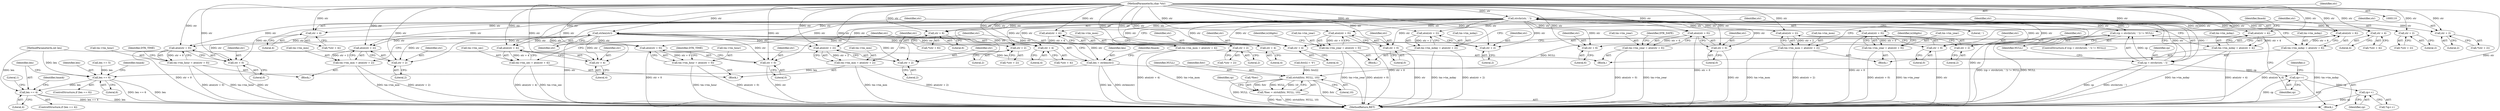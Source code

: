digraph "0_postgres_4318daecc959886d001a6e79c6ea853e8b1dfb4b_0@API" {
"1000124" [label="(Call,strchr(str, '.'))"];
"1000112" [label="(MethodParameterIn,char *str)"];
"1000121" [label="(Call,(cp = strchr(str, '.')) != NULL)"];
"1000163" [label="(Call,strtol(fstr, NULL, 10))"];
"1000160" [label="(Call,*fsec = strtol(fstr, NULL, 10))"];
"1000122" [label="(Call,cp = strchr(str, '.'))"];
"1000131" [label="(Call,cp++)"];
"1000152" [label="(Call,cp++)"];
"1000173" [label="(Call,strlen(str))"];
"1000171" [label="(Call,len = strlen(str))"];
"1000333" [label="(Call,len == 6)"];
"1000381" [label="(Call,len == 4)"];
"1000345" [label="(Call,atoi(str + 4))"];
"1000341" [label="(Call,tm->tm_sec = atoi(str + 4))"];
"1000346" [label="(Call,str + 4)"];
"1000351" [label="(Call,str + 4)"];
"1000359" [label="(Call,atoi(str + 2))"];
"1000355" [label="(Call,tm->tm_min = atoi(str + 2))"];
"1000360" [label="(Call,str + 2)"];
"1000365" [label="(Call,str + 2)"];
"1000373" [label="(Call,atoi(str + 0))"];
"1000369" [label="(Call,tm->tm_hour = atoi(str + 0))"];
"1000374" [label="(Call,str + 0)"];
"1000398" [label="(Call,atoi(str + 2))"];
"1000394" [label="(Call,tm->tm_min = atoi(str + 2))"];
"1000399" [label="(Call,str + 2)"];
"1000404" [label="(Call,str + 2)"];
"1000412" [label="(Call,atoi(str + 0))"];
"1000408" [label="(Call,tm->tm_hour = atoi(str + 0))"];
"1000413" [label="(Call,str + 0)"];
"1000196" [label="(Call,atoi(str + 6))"];
"1000192" [label="(Call,tm->tm_mday = atoi(str + 6))"];
"1000197" [label="(Call,str + 6)"];
"1000202" [label="(Call,str + 6)"];
"1000210" [label="(Call,atoi(str + 4))"];
"1000206" [label="(Call,tm->tm_mon = atoi(str + 4))"];
"1000211" [label="(Call,str + 4)"];
"1000216" [label="(Call,str + 4)"];
"1000224" [label="(Call,atoi(str + 0))"];
"1000220" [label="(Call,tm->tm_year = atoi(str + 0))"];
"1000225" [label="(Call,str + 0)"];
"1000244" [label="(Call,atoi(str + 4))"];
"1000240" [label="(Call,tm->tm_mday = atoi(str + 4))"];
"1000245" [label="(Call,str + 4)"];
"1000250" [label="(Call,str + 4)"];
"1000258" [label="(Call,atoi(str + 2))"];
"1000254" [label="(Call,tm->tm_mon = atoi(str + 2))"];
"1000259" [label="(Call,str + 2)"];
"1000264" [label="(Call,str + 2)"];
"1000272" [label="(Call,atoi(str + 0))"];
"1000268" [label="(Call,tm->tm_year = atoi(str + 0))"];
"1000273" [label="(Call,str + 0)"];
"1000296" [label="(Call,atoi(str + 2))"];
"1000292" [label="(Call,tm->tm_mday = atoi(str + 2))"];
"1000297" [label="(Call,str + 2)"];
"1000302" [label="(Call,str + 2)"];
"1000315" [label="(Call,atoi(str + 0))"];
"1000311" [label="(Call,tm->tm_year = atoi(str + 0))"];
"1000316" [label="(Call,str + 0)"];
"1000249" [label="(Call,*(str + 4))"];
"1000365" [label="(Call,str + 2)"];
"1000265" [label="(Identifier,str)"];
"1000382" [label="(Identifier,len)"];
"1000274" [label="(Identifier,str)"];
"1000401" [label="(Literal,2)"];
"1000199" [label="(Literal,6)"];
"1000235" [label="(Block,)"];
"1000197" [label="(Call,str + 6)"];
"1000298" [label="(Identifier,str)"];
"1000120" [label="(ControlStructure,if ((cp = strchr(str, '.')) != NULL))"];
"1000375" [label="(Identifier,str)"];
"1000127" [label="(Identifier,NULL)"];
"1000293" [label="(Call,tm->tm_mday)"];
"1000207" [label="(Call,tm->tm_mon)"];
"1000362" [label="(Literal,2)"];
"1000304" [label="(Literal,2)"];
"1000376" [label="(Literal,0)"];
"1000254" [label="(Call,tm->tm_mon = atoi(str + 2))"];
"1000187" [label="(Block,)"];
"1000131" [label="(Call,cp++)"];
"1000345" [label="(Call,atoi(str + 4))"];
"1000383" [label="(Literal,4)"];
"1000128" [label="(Block,)"];
"1000352" [label="(Identifier,str)"];
"1000161" [label="(Call,*fsec)"];
"1000360" [label="(Call,str + 2)"];
"1000336" [label="(Block,)"];
"1000415" [label="(Literal,0)"];
"1000403" [label="(Call,*(str + 2))"];
"1000218" [label="(Literal,4)"];
"1000122" [label="(Call,cp = strchr(str, '.'))"];
"1000153" [label="(Identifier,cp)"];
"1000361" [label="(Identifier,str)"];
"1000226" [label="(Identifier,str)"];
"1000206" [label="(Call,tm->tm_mon = atoi(str + 4))"];
"1000125" [label="(Identifier,str)"];
"1000204" [label="(Literal,6)"];
"1000302" [label="(Call,str + 2)"];
"1000359" [label="(Call,atoi(str + 2))"];
"1000179" [label="(Identifier,fmask)"];
"1000405" [label="(Identifier,str)"];
"1000421" [label="(MethodReturn,RET)"];
"1000297" [label="(Call,str + 2)"];
"1000356" [label="(Call,tm->tm_min)"];
"1000266" [label="(Literal,2)"];
"1000275" [label="(Literal,0)"];
"1000212" [label="(Identifier,str)"];
"1000174" [label="(Identifier,str)"];
"1000413" [label="(Call,str + 0)"];
"1000311" [label="(Call,tm->tm_year = atoi(str + 0))"];
"1000255" [label="(Call,tm->tm_mon)"];
"1000173" [label="(Call,strlen(str))"];
"1000346" [label="(Call,str + 4)"];
"1000370" [label="(Call,tm->tm_hour)"];
"1000112" [label="(MethodParameterIn,char *str)"];
"1000227" [label="(Literal,0)"];
"1000216" [label="(Call,str + 4)"];
"1000366" [label="(Identifier,str)"];
"1000165" [label="(Identifier,NULL)"];
"1000246" [label="(Identifier,str)"];
"1000224" [label="(Call,atoi(str + 0))"];
"1000172" [label="(Identifier,len)"];
"1000259" [label="(Call,str + 2)"];
"1000217" [label="(Identifier,str)"];
"1000353" [label="(Literal,4)"];
"1000201" [label="(Call,*(str + 6))"];
"1000351" [label="(Call,str + 4)"];
"1000169" [label="(Identifier,cp)"];
"1000164" [label="(Identifier,fstr)"];
"1000160" [label="(Call,*fsec = strtol(fstr, NULL, 10))"];
"1000126" [label="(Literal,'.')"];
"1000373" [label="(Call,atoi(str + 0))"];
"1000132" [label="(Identifier,cp)"];
"1000292" [label="(Call,tm->tm_mday = atoi(str + 2))"];
"1000417" [label="(Identifier,DTK_TIME)"];
"1000268" [label="(Call,tm->tm_year = atoi(str + 0))"];
"1000312" [label="(Call,tm->tm_year)"];
"1000395" [label="(Call,tm->tm_min)"];
"1000355" [label="(Call,tm->tm_min = atoi(str + 2))"];
"1000244" [label="(Call,atoi(str + 4))"];
"1000315" [label="(Call,atoi(str + 0))"];
"1000151" [label="(Call,*cp++)"];
"1000332" [label="(ControlStructure,if (len == 6))"];
"1000221" [label="(Call,tm->tm_year)"];
"1000264" [label="(Call,str + 2)"];
"1000299" [label="(Literal,2)"];
"1000166" [label="(Literal,10)"];
"1000380" [label="(ControlStructure,if (len == 4))"];
"1000240" [label="(Call,tm->tm_mday = atoi(str + 4))"];
"1000193" [label="(Call,tm->tm_mday)"];
"1000328" [label="(Identifier,fmask)"];
"1000387" [label="(Identifier,tmask)"];
"1000408" [label="(Call,tm->tm_hour = atoi(str + 0))"];
"1000342" [label="(Call,tm->tm_sec)"];
"1000211" [label="(Call,str + 4)"];
"1000406" [label="(Literal,2)"];
"1000272" [label="(Call,atoi(str + 0))"];
"1000241" [label="(Call,tm->tm_mday)"];
"1000263" [label="(Call,*(str + 2))"];
"1000400" [label="(Identifier,str)"];
"1000335" [label="(Literal,6)"];
"1000198" [label="(Identifier,str)"];
"1000192" [label="(Call,tm->tm_mday = atoi(str + 6))"];
"1000348" [label="(Literal,4)"];
"1000210" [label="(Call,atoi(str + 4))"];
"1000334" [label="(Identifier,len)"];
"1000317" [label="(Identifier,str)"];
"1000364" [label="(Call,*(str + 2))"];
"1000203" [label="(Identifier,str)"];
"1000252" [label="(Literal,4)"];
"1000296" [label="(Call,atoi(str + 2))"];
"1000316" [label="(Call,str + 0)"];
"1000155" [label="(Call,fstr[i] = '\0')"];
"1000171" [label="(Call,len = strlen(str))"];
"1000202" [label="(Call,str + 6)"];
"1000399" [label="(Call,str + 2)"];
"1000420" [label="(Literal,1)"];
"1000111" [label="(MethodParameterIn,int len)"];
"1000247" [label="(Literal,4)"];
"1000394" [label="(Call,tm->tm_min = atoi(str + 2))"];
"1000220" [label="(Call,tm->tm_year = atoi(str + 0))"];
"1000163" [label="(Call,strtol(fstr, NULL, 10))"];
"1000303" [label="(Identifier,str)"];
"1000278" [label="(Identifier,is2digits)"];
"1000347" [label="(Identifier,str)"];
"1000251" [label="(Identifier,str)"];
"1000333" [label="(Call,len == 6)"];
"1000196" [label="(Call,atoi(str + 6))"];
"1000225" [label="(Call,str + 0)"];
"1000369" [label="(Call,tm->tm_hour = atoi(str + 0))"];
"1000124" [label="(Call,strchr(str, '.'))"];
"1000284" [label="(Call,len == 5)"];
"1000258" [label="(Call,atoi(str + 2))"];
"1000213" [label="(Literal,4)"];
"1000135" [label="(Identifier,i)"];
"1000123" [label="(Identifier,cp)"];
"1000260" [label="(Identifier,str)"];
"1000398" [label="(Call,atoi(str + 2))"];
"1000152" [label="(Call,cp++)"];
"1000301" [label="(Call,*(str + 2))"];
"1000318" [label="(Literal,0)"];
"1000367" [label="(Literal,2)"];
"1000269" [label="(Call,tm->tm_year)"];
"1000287" [label="(Block,)"];
"1000339" [label="(Identifier,tmask)"];
"1000350" [label="(Call,*(str + 4))"];
"1000273" [label="(Call,str + 0)"];
"1000378" [label="(Identifier,DTK_TIME)"];
"1000414" [label="(Identifier,str)"];
"1000261" [label="(Literal,2)"];
"1000404" [label="(Call,str + 2)"];
"1000381" [label="(Call,len == 4)"];
"1000245" [label="(Call,str + 4)"];
"1000341" [label="(Call,tm->tm_sec = atoi(str + 4))"];
"1000384" [label="(Block,)"];
"1000321" [label="(Identifier,is2digits)"];
"1000250" [label="(Call,str + 4)"];
"1000412" [label="(Call,atoi(str + 0))"];
"1000409" [label="(Call,tm->tm_hour)"];
"1000215" [label="(Call,*(str + 4))"];
"1000229" [label="(Identifier,DTK_DATE)"];
"1000374" [label="(Call,str + 0)"];
"1000121" [label="(Call,(cp = strchr(str, '.')) != NULL)"];
"1000124" -> "1000122"  [label="AST: "];
"1000124" -> "1000126"  [label="CFG: "];
"1000125" -> "1000124"  [label="AST: "];
"1000126" -> "1000124"  [label="AST: "];
"1000122" -> "1000124"  [label="CFG: "];
"1000124" -> "1000421"  [label="DDG: str"];
"1000124" -> "1000121"  [label="DDG: str"];
"1000124" -> "1000121"  [label="DDG: '.'"];
"1000124" -> "1000122"  [label="DDG: str"];
"1000124" -> "1000122"  [label="DDG: '.'"];
"1000112" -> "1000124"  [label="DDG: str"];
"1000124" -> "1000173"  [label="DDG: str"];
"1000124" -> "1000196"  [label="DDG: str"];
"1000124" -> "1000197"  [label="DDG: str"];
"1000124" -> "1000202"  [label="DDG: str"];
"1000124" -> "1000210"  [label="DDG: str"];
"1000124" -> "1000211"  [label="DDG: str"];
"1000124" -> "1000216"  [label="DDG: str"];
"1000124" -> "1000224"  [label="DDG: str"];
"1000124" -> "1000225"  [label="DDG: str"];
"1000124" -> "1000244"  [label="DDG: str"];
"1000124" -> "1000245"  [label="DDG: str"];
"1000124" -> "1000250"  [label="DDG: str"];
"1000124" -> "1000258"  [label="DDG: str"];
"1000124" -> "1000259"  [label="DDG: str"];
"1000124" -> "1000264"  [label="DDG: str"];
"1000124" -> "1000272"  [label="DDG: str"];
"1000124" -> "1000273"  [label="DDG: str"];
"1000124" -> "1000296"  [label="DDG: str"];
"1000124" -> "1000297"  [label="DDG: str"];
"1000124" -> "1000302"  [label="DDG: str"];
"1000124" -> "1000315"  [label="DDG: str"];
"1000124" -> "1000316"  [label="DDG: str"];
"1000124" -> "1000345"  [label="DDG: str"];
"1000124" -> "1000346"  [label="DDG: str"];
"1000124" -> "1000351"  [label="DDG: str"];
"1000124" -> "1000359"  [label="DDG: str"];
"1000124" -> "1000360"  [label="DDG: str"];
"1000124" -> "1000365"  [label="DDG: str"];
"1000124" -> "1000373"  [label="DDG: str"];
"1000124" -> "1000374"  [label="DDG: str"];
"1000124" -> "1000398"  [label="DDG: str"];
"1000124" -> "1000399"  [label="DDG: str"];
"1000124" -> "1000404"  [label="DDG: str"];
"1000124" -> "1000412"  [label="DDG: str"];
"1000124" -> "1000413"  [label="DDG: str"];
"1000112" -> "1000110"  [label="AST: "];
"1000112" -> "1000421"  [label="DDG: str"];
"1000112" -> "1000173"  [label="DDG: str"];
"1000112" -> "1000196"  [label="DDG: str"];
"1000112" -> "1000197"  [label="DDG: str"];
"1000112" -> "1000202"  [label="DDG: str"];
"1000112" -> "1000210"  [label="DDG: str"];
"1000112" -> "1000211"  [label="DDG: str"];
"1000112" -> "1000216"  [label="DDG: str"];
"1000112" -> "1000224"  [label="DDG: str"];
"1000112" -> "1000225"  [label="DDG: str"];
"1000112" -> "1000244"  [label="DDG: str"];
"1000112" -> "1000245"  [label="DDG: str"];
"1000112" -> "1000250"  [label="DDG: str"];
"1000112" -> "1000258"  [label="DDG: str"];
"1000112" -> "1000259"  [label="DDG: str"];
"1000112" -> "1000264"  [label="DDG: str"];
"1000112" -> "1000272"  [label="DDG: str"];
"1000112" -> "1000273"  [label="DDG: str"];
"1000112" -> "1000296"  [label="DDG: str"];
"1000112" -> "1000297"  [label="DDG: str"];
"1000112" -> "1000302"  [label="DDG: str"];
"1000112" -> "1000315"  [label="DDG: str"];
"1000112" -> "1000316"  [label="DDG: str"];
"1000112" -> "1000345"  [label="DDG: str"];
"1000112" -> "1000346"  [label="DDG: str"];
"1000112" -> "1000351"  [label="DDG: str"];
"1000112" -> "1000359"  [label="DDG: str"];
"1000112" -> "1000360"  [label="DDG: str"];
"1000112" -> "1000365"  [label="DDG: str"];
"1000112" -> "1000373"  [label="DDG: str"];
"1000112" -> "1000374"  [label="DDG: str"];
"1000112" -> "1000398"  [label="DDG: str"];
"1000112" -> "1000399"  [label="DDG: str"];
"1000112" -> "1000404"  [label="DDG: str"];
"1000112" -> "1000412"  [label="DDG: str"];
"1000112" -> "1000413"  [label="DDG: str"];
"1000121" -> "1000120"  [label="AST: "];
"1000121" -> "1000127"  [label="CFG: "];
"1000122" -> "1000121"  [label="AST: "];
"1000127" -> "1000121"  [label="AST: "];
"1000132" -> "1000121"  [label="CFG: "];
"1000179" -> "1000121"  [label="CFG: "];
"1000121" -> "1000421"  [label="DDG: (cp = strchr(str, '.')) != NULL"];
"1000121" -> "1000421"  [label="DDG: NULL"];
"1000122" -> "1000121"  [label="DDG: cp"];
"1000121" -> "1000163"  [label="DDG: NULL"];
"1000163" -> "1000160"  [label="AST: "];
"1000163" -> "1000166"  [label="CFG: "];
"1000164" -> "1000163"  [label="AST: "];
"1000165" -> "1000163"  [label="AST: "];
"1000166" -> "1000163"  [label="AST: "];
"1000160" -> "1000163"  [label="CFG: "];
"1000163" -> "1000421"  [label="DDG: fstr"];
"1000163" -> "1000421"  [label="DDG: NULL"];
"1000163" -> "1000160"  [label="DDG: fstr"];
"1000163" -> "1000160"  [label="DDG: NULL"];
"1000163" -> "1000160"  [label="DDG: 10"];
"1000155" -> "1000163"  [label="DDG: fstr[i]"];
"1000160" -> "1000128"  [label="AST: "];
"1000161" -> "1000160"  [label="AST: "];
"1000169" -> "1000160"  [label="CFG: "];
"1000160" -> "1000421"  [label="DDG: strtol(fstr, NULL, 10)"];
"1000160" -> "1000421"  [label="DDG: *fsec"];
"1000123" -> "1000122"  [label="AST: "];
"1000127" -> "1000122"  [label="CFG: "];
"1000122" -> "1000421"  [label="DDG: cp"];
"1000122" -> "1000421"  [label="DDG: strchr(str, '.')"];
"1000122" -> "1000131"  [label="DDG: cp"];
"1000131" -> "1000128"  [label="AST: "];
"1000131" -> "1000132"  [label="CFG: "];
"1000132" -> "1000131"  [label="AST: "];
"1000135" -> "1000131"  [label="CFG: "];
"1000131" -> "1000421"  [label="DDG: cp"];
"1000131" -> "1000152"  [label="DDG: cp"];
"1000152" -> "1000151"  [label="AST: "];
"1000152" -> "1000153"  [label="CFG: "];
"1000153" -> "1000152"  [label="AST: "];
"1000151" -> "1000152"  [label="CFG: "];
"1000152" -> "1000421"  [label="DDG: cp"];
"1000173" -> "1000171"  [label="AST: "];
"1000173" -> "1000174"  [label="CFG: "];
"1000174" -> "1000173"  [label="AST: "];
"1000171" -> "1000173"  [label="CFG: "];
"1000173" -> "1000421"  [label="DDG: str"];
"1000173" -> "1000171"  [label="DDG: str"];
"1000173" -> "1000345"  [label="DDG: str"];
"1000173" -> "1000346"  [label="DDG: str"];
"1000173" -> "1000351"  [label="DDG: str"];
"1000173" -> "1000359"  [label="DDG: str"];
"1000173" -> "1000360"  [label="DDG: str"];
"1000173" -> "1000365"  [label="DDG: str"];
"1000173" -> "1000373"  [label="DDG: str"];
"1000173" -> "1000374"  [label="DDG: str"];
"1000173" -> "1000398"  [label="DDG: str"];
"1000173" -> "1000399"  [label="DDG: str"];
"1000173" -> "1000404"  [label="DDG: str"];
"1000173" -> "1000412"  [label="DDG: str"];
"1000173" -> "1000413"  [label="DDG: str"];
"1000171" -> "1000128"  [label="AST: "];
"1000172" -> "1000171"  [label="AST: "];
"1000328" -> "1000171"  [label="CFG: "];
"1000171" -> "1000421"  [label="DDG: len"];
"1000171" -> "1000421"  [label="DDG: strlen(str)"];
"1000111" -> "1000171"  [label="DDG: len"];
"1000171" -> "1000333"  [label="DDG: len"];
"1000333" -> "1000332"  [label="AST: "];
"1000333" -> "1000335"  [label="CFG: "];
"1000334" -> "1000333"  [label="AST: "];
"1000335" -> "1000333"  [label="AST: "];
"1000339" -> "1000333"  [label="CFG: "];
"1000382" -> "1000333"  [label="CFG: "];
"1000333" -> "1000421"  [label="DDG: len"];
"1000333" -> "1000421"  [label="DDG: len == 6"];
"1000284" -> "1000333"  [label="DDG: len"];
"1000111" -> "1000333"  [label="DDG: len"];
"1000333" -> "1000381"  [label="DDG: len"];
"1000381" -> "1000380"  [label="AST: "];
"1000381" -> "1000383"  [label="CFG: "];
"1000382" -> "1000381"  [label="AST: "];
"1000383" -> "1000381"  [label="AST: "];
"1000387" -> "1000381"  [label="CFG: "];
"1000420" -> "1000381"  [label="CFG: "];
"1000381" -> "1000421"  [label="DDG: len"];
"1000381" -> "1000421"  [label="DDG: len == 4"];
"1000111" -> "1000381"  [label="DDG: len"];
"1000345" -> "1000341"  [label="AST: "];
"1000345" -> "1000346"  [label="CFG: "];
"1000346" -> "1000345"  [label="AST: "];
"1000341" -> "1000345"  [label="CFG: "];
"1000345" -> "1000341"  [label="DDG: str + 4"];
"1000341" -> "1000336"  [label="AST: "];
"1000342" -> "1000341"  [label="AST: "];
"1000352" -> "1000341"  [label="CFG: "];
"1000341" -> "1000421"  [label="DDG: tm->tm_sec"];
"1000341" -> "1000421"  [label="DDG: atoi(str + 4)"];
"1000346" -> "1000348"  [label="CFG: "];
"1000347" -> "1000346"  [label="AST: "];
"1000348" -> "1000346"  [label="AST: "];
"1000351" -> "1000350"  [label="AST: "];
"1000351" -> "1000353"  [label="CFG: "];
"1000352" -> "1000351"  [label="AST: "];
"1000353" -> "1000351"  [label="AST: "];
"1000350" -> "1000351"  [label="CFG: "];
"1000359" -> "1000355"  [label="AST: "];
"1000359" -> "1000360"  [label="CFG: "];
"1000360" -> "1000359"  [label="AST: "];
"1000355" -> "1000359"  [label="CFG: "];
"1000359" -> "1000355"  [label="DDG: str + 2"];
"1000355" -> "1000336"  [label="AST: "];
"1000356" -> "1000355"  [label="AST: "];
"1000366" -> "1000355"  [label="CFG: "];
"1000355" -> "1000421"  [label="DDG: tm->tm_min"];
"1000355" -> "1000421"  [label="DDG: atoi(str + 2)"];
"1000360" -> "1000362"  [label="CFG: "];
"1000361" -> "1000360"  [label="AST: "];
"1000362" -> "1000360"  [label="AST: "];
"1000365" -> "1000364"  [label="AST: "];
"1000365" -> "1000367"  [label="CFG: "];
"1000366" -> "1000365"  [label="AST: "];
"1000367" -> "1000365"  [label="AST: "];
"1000364" -> "1000365"  [label="CFG: "];
"1000373" -> "1000369"  [label="AST: "];
"1000373" -> "1000374"  [label="CFG: "];
"1000374" -> "1000373"  [label="AST: "];
"1000369" -> "1000373"  [label="CFG: "];
"1000373" -> "1000421"  [label="DDG: str + 0"];
"1000373" -> "1000369"  [label="DDG: str + 0"];
"1000369" -> "1000336"  [label="AST: "];
"1000370" -> "1000369"  [label="AST: "];
"1000378" -> "1000369"  [label="CFG: "];
"1000369" -> "1000421"  [label="DDG: tm->tm_hour"];
"1000369" -> "1000421"  [label="DDG: atoi(str + 0)"];
"1000374" -> "1000376"  [label="CFG: "];
"1000375" -> "1000374"  [label="AST: "];
"1000376" -> "1000374"  [label="AST: "];
"1000374" -> "1000421"  [label="DDG: str"];
"1000398" -> "1000394"  [label="AST: "];
"1000398" -> "1000399"  [label="CFG: "];
"1000399" -> "1000398"  [label="AST: "];
"1000394" -> "1000398"  [label="CFG: "];
"1000398" -> "1000394"  [label="DDG: str + 2"];
"1000394" -> "1000384"  [label="AST: "];
"1000395" -> "1000394"  [label="AST: "];
"1000405" -> "1000394"  [label="CFG: "];
"1000394" -> "1000421"  [label="DDG: atoi(str + 2)"];
"1000394" -> "1000421"  [label="DDG: tm->tm_min"];
"1000399" -> "1000401"  [label="CFG: "];
"1000400" -> "1000399"  [label="AST: "];
"1000401" -> "1000399"  [label="AST: "];
"1000404" -> "1000403"  [label="AST: "];
"1000404" -> "1000406"  [label="CFG: "];
"1000405" -> "1000404"  [label="AST: "];
"1000406" -> "1000404"  [label="AST: "];
"1000403" -> "1000404"  [label="CFG: "];
"1000412" -> "1000408"  [label="AST: "];
"1000412" -> "1000413"  [label="CFG: "];
"1000413" -> "1000412"  [label="AST: "];
"1000408" -> "1000412"  [label="CFG: "];
"1000412" -> "1000421"  [label="DDG: str + 0"];
"1000412" -> "1000408"  [label="DDG: str + 0"];
"1000408" -> "1000384"  [label="AST: "];
"1000409" -> "1000408"  [label="AST: "];
"1000417" -> "1000408"  [label="CFG: "];
"1000408" -> "1000421"  [label="DDG: tm->tm_hour"];
"1000408" -> "1000421"  [label="DDG: atoi(str + 0)"];
"1000413" -> "1000415"  [label="CFG: "];
"1000414" -> "1000413"  [label="AST: "];
"1000415" -> "1000413"  [label="AST: "];
"1000413" -> "1000421"  [label="DDG: str"];
"1000196" -> "1000192"  [label="AST: "];
"1000196" -> "1000197"  [label="CFG: "];
"1000197" -> "1000196"  [label="AST: "];
"1000192" -> "1000196"  [label="CFG: "];
"1000196" -> "1000192"  [label="DDG: str + 6"];
"1000192" -> "1000187"  [label="AST: "];
"1000193" -> "1000192"  [label="AST: "];
"1000203" -> "1000192"  [label="CFG: "];
"1000192" -> "1000421"  [label="DDG: tm->tm_mday"];
"1000192" -> "1000421"  [label="DDG: atoi(str + 6)"];
"1000197" -> "1000199"  [label="CFG: "];
"1000198" -> "1000197"  [label="AST: "];
"1000199" -> "1000197"  [label="AST: "];
"1000202" -> "1000201"  [label="AST: "];
"1000202" -> "1000204"  [label="CFG: "];
"1000203" -> "1000202"  [label="AST: "];
"1000204" -> "1000202"  [label="AST: "];
"1000201" -> "1000202"  [label="CFG: "];
"1000210" -> "1000206"  [label="AST: "];
"1000210" -> "1000211"  [label="CFG: "];
"1000211" -> "1000210"  [label="AST: "];
"1000206" -> "1000210"  [label="CFG: "];
"1000210" -> "1000206"  [label="DDG: str + 4"];
"1000206" -> "1000187"  [label="AST: "];
"1000207" -> "1000206"  [label="AST: "];
"1000217" -> "1000206"  [label="CFG: "];
"1000206" -> "1000421"  [label="DDG: atoi(str + 4)"];
"1000206" -> "1000421"  [label="DDG: tm->tm_mon"];
"1000211" -> "1000213"  [label="CFG: "];
"1000212" -> "1000211"  [label="AST: "];
"1000213" -> "1000211"  [label="AST: "];
"1000216" -> "1000215"  [label="AST: "];
"1000216" -> "1000218"  [label="CFG: "];
"1000217" -> "1000216"  [label="AST: "];
"1000218" -> "1000216"  [label="AST: "];
"1000215" -> "1000216"  [label="CFG: "];
"1000224" -> "1000220"  [label="AST: "];
"1000224" -> "1000225"  [label="CFG: "];
"1000225" -> "1000224"  [label="AST: "];
"1000220" -> "1000224"  [label="CFG: "];
"1000224" -> "1000421"  [label="DDG: str + 0"];
"1000224" -> "1000220"  [label="DDG: str + 0"];
"1000220" -> "1000187"  [label="AST: "];
"1000221" -> "1000220"  [label="AST: "];
"1000229" -> "1000220"  [label="CFG: "];
"1000220" -> "1000421"  [label="DDG: tm->tm_year"];
"1000220" -> "1000421"  [label="DDG: atoi(str + 0)"];
"1000225" -> "1000227"  [label="CFG: "];
"1000226" -> "1000225"  [label="AST: "];
"1000227" -> "1000225"  [label="AST: "];
"1000225" -> "1000421"  [label="DDG: str"];
"1000244" -> "1000240"  [label="AST: "];
"1000244" -> "1000245"  [label="CFG: "];
"1000245" -> "1000244"  [label="AST: "];
"1000240" -> "1000244"  [label="CFG: "];
"1000244" -> "1000240"  [label="DDG: str + 4"];
"1000240" -> "1000235"  [label="AST: "];
"1000241" -> "1000240"  [label="AST: "];
"1000251" -> "1000240"  [label="CFG: "];
"1000240" -> "1000421"  [label="DDG: atoi(str + 4)"];
"1000240" -> "1000421"  [label="DDG: tm->tm_mday"];
"1000245" -> "1000247"  [label="CFG: "];
"1000246" -> "1000245"  [label="AST: "];
"1000247" -> "1000245"  [label="AST: "];
"1000250" -> "1000249"  [label="AST: "];
"1000250" -> "1000252"  [label="CFG: "];
"1000251" -> "1000250"  [label="AST: "];
"1000252" -> "1000250"  [label="AST: "];
"1000249" -> "1000250"  [label="CFG: "];
"1000258" -> "1000254"  [label="AST: "];
"1000258" -> "1000259"  [label="CFG: "];
"1000259" -> "1000258"  [label="AST: "];
"1000254" -> "1000258"  [label="CFG: "];
"1000258" -> "1000254"  [label="DDG: str + 2"];
"1000254" -> "1000235"  [label="AST: "];
"1000255" -> "1000254"  [label="AST: "];
"1000265" -> "1000254"  [label="CFG: "];
"1000254" -> "1000421"  [label="DDG: tm->tm_mon"];
"1000254" -> "1000421"  [label="DDG: atoi(str + 2)"];
"1000259" -> "1000261"  [label="CFG: "];
"1000260" -> "1000259"  [label="AST: "];
"1000261" -> "1000259"  [label="AST: "];
"1000264" -> "1000263"  [label="AST: "];
"1000264" -> "1000266"  [label="CFG: "];
"1000265" -> "1000264"  [label="AST: "];
"1000266" -> "1000264"  [label="AST: "];
"1000263" -> "1000264"  [label="CFG: "];
"1000272" -> "1000268"  [label="AST: "];
"1000272" -> "1000273"  [label="CFG: "];
"1000273" -> "1000272"  [label="AST: "];
"1000268" -> "1000272"  [label="CFG: "];
"1000272" -> "1000421"  [label="DDG: str + 0"];
"1000272" -> "1000268"  [label="DDG: str + 0"];
"1000268" -> "1000235"  [label="AST: "];
"1000269" -> "1000268"  [label="AST: "];
"1000278" -> "1000268"  [label="CFG: "];
"1000268" -> "1000421"  [label="DDG: tm->tm_year"];
"1000268" -> "1000421"  [label="DDG: atoi(str + 0)"];
"1000273" -> "1000275"  [label="CFG: "];
"1000274" -> "1000273"  [label="AST: "];
"1000275" -> "1000273"  [label="AST: "];
"1000273" -> "1000421"  [label="DDG: str"];
"1000296" -> "1000292"  [label="AST: "];
"1000296" -> "1000297"  [label="CFG: "];
"1000297" -> "1000296"  [label="AST: "];
"1000292" -> "1000296"  [label="CFG: "];
"1000296" -> "1000292"  [label="DDG: str + 2"];
"1000292" -> "1000287"  [label="AST: "];
"1000293" -> "1000292"  [label="AST: "];
"1000303" -> "1000292"  [label="CFG: "];
"1000292" -> "1000421"  [label="DDG: tm->tm_mday"];
"1000292" -> "1000421"  [label="DDG: atoi(str + 2)"];
"1000297" -> "1000299"  [label="CFG: "];
"1000298" -> "1000297"  [label="AST: "];
"1000299" -> "1000297"  [label="AST: "];
"1000302" -> "1000301"  [label="AST: "];
"1000302" -> "1000304"  [label="CFG: "];
"1000303" -> "1000302"  [label="AST: "];
"1000304" -> "1000302"  [label="AST: "];
"1000301" -> "1000302"  [label="CFG: "];
"1000315" -> "1000311"  [label="AST: "];
"1000315" -> "1000316"  [label="CFG: "];
"1000316" -> "1000315"  [label="AST: "];
"1000311" -> "1000315"  [label="CFG: "];
"1000315" -> "1000421"  [label="DDG: str + 0"];
"1000315" -> "1000311"  [label="DDG: str + 0"];
"1000311" -> "1000287"  [label="AST: "];
"1000312" -> "1000311"  [label="AST: "];
"1000321" -> "1000311"  [label="CFG: "];
"1000311" -> "1000421"  [label="DDG: tm->tm_year"];
"1000311" -> "1000421"  [label="DDG: atoi(str + 0)"];
"1000316" -> "1000318"  [label="CFG: "];
"1000317" -> "1000316"  [label="AST: "];
"1000318" -> "1000316"  [label="AST: "];
"1000316" -> "1000421"  [label="DDG: str"];
}
